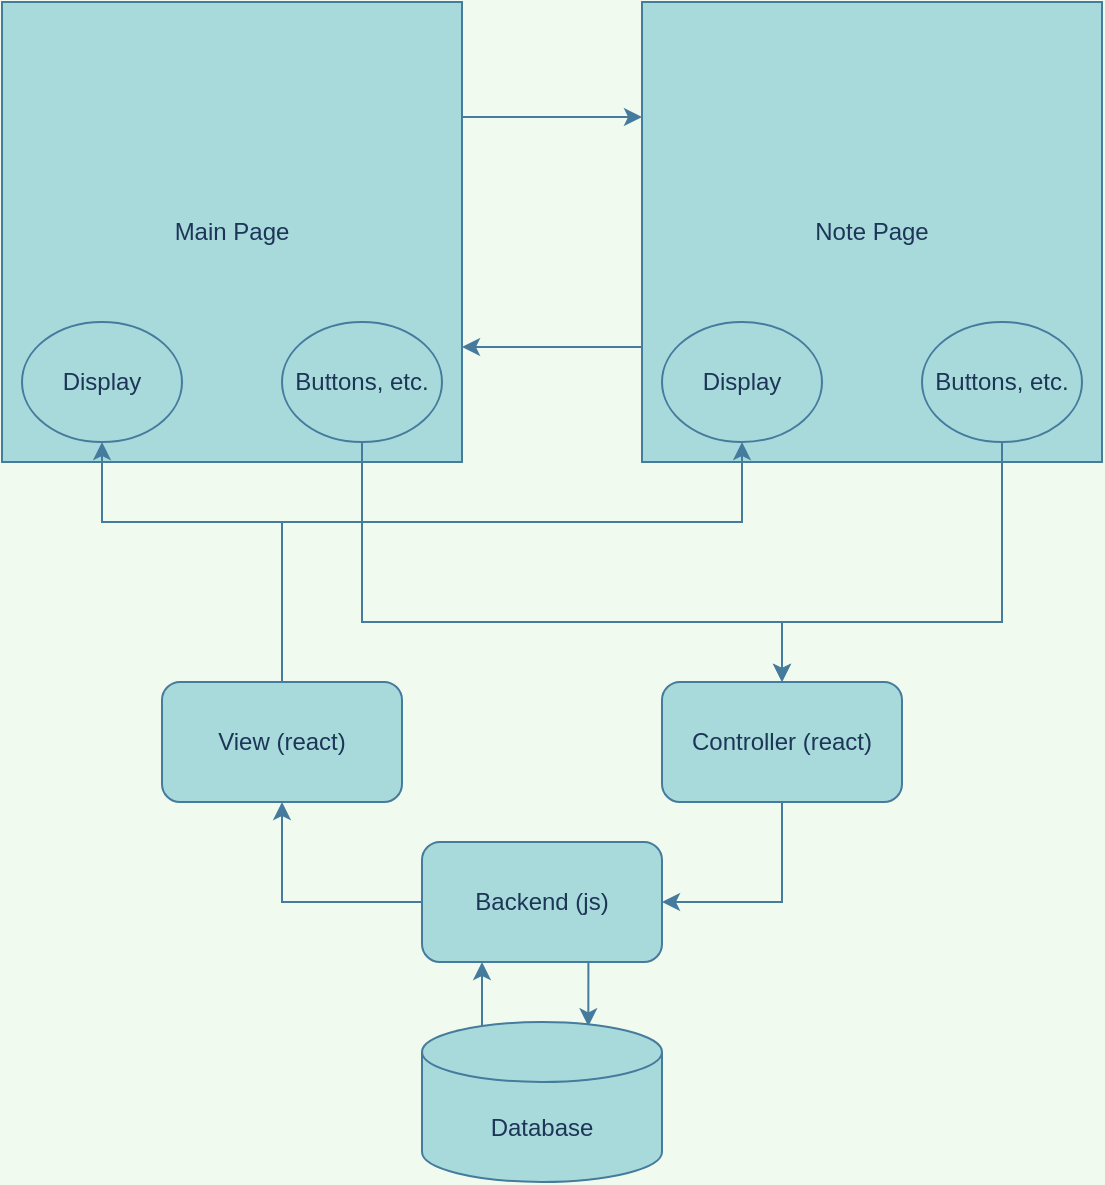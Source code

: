 <mxfile version="15.5.5" type="device"><diagram id="C5RBs43oDa-KdzZeNtuy" name="Page-1"><mxGraphModel dx="1221" dy="681" grid="1" gridSize="10" guides="1" tooltips="1" connect="1" arrows="1" fold="1" page="1" pageScale="1" pageWidth="827" pageHeight="1169" background="#F1FAEE" math="0" shadow="0"><root><mxCell id="WIyWlLk6GJQsqaUBKTNV-0"/><mxCell id="WIyWlLk6GJQsqaUBKTNV-1" parent="WIyWlLk6GJQsqaUBKTNV-0"/><mxCell id="moTigXBr0-3kJeovQSsk-21" style="edgeStyle=orthogonalEdgeStyle;rounded=0;orthogonalLoop=1;jettySize=auto;html=1;exitX=1;exitY=0.25;exitDx=0;exitDy=0;entryX=0;entryY=0.25;entryDx=0;entryDy=0;labelBackgroundColor=#F1FAEE;strokeColor=#457B9D;fontColor=#1D3557;" edge="1" parent="WIyWlLk6GJQsqaUBKTNV-1" source="moTigXBr0-3kJeovQSsk-0" target="moTigXBr0-3kJeovQSsk-2"><mxGeometry relative="1" as="geometry"/></mxCell><mxCell id="moTigXBr0-3kJeovQSsk-0" value="Main Page" style="whiteSpace=wrap;html=1;aspect=fixed;labelPosition=center;verticalLabelPosition=middle;align=center;verticalAlign=middle;fillColor=#A8DADC;strokeColor=#457B9D;fontColor=#1D3557;" vertex="1" parent="WIyWlLk6GJQsqaUBKTNV-1"><mxGeometry x="70" y="70" width="230" height="230" as="geometry"/></mxCell><mxCell id="moTigXBr0-3kJeovQSsk-22" style="edgeStyle=orthogonalEdgeStyle;rounded=0;orthogonalLoop=1;jettySize=auto;html=1;exitX=0;exitY=0.75;exitDx=0;exitDy=0;entryX=1;entryY=0.75;entryDx=0;entryDy=0;labelBackgroundColor=#F1FAEE;strokeColor=#457B9D;fontColor=#1D3557;" edge="1" parent="WIyWlLk6GJQsqaUBKTNV-1" source="moTigXBr0-3kJeovQSsk-2" target="moTigXBr0-3kJeovQSsk-0"><mxGeometry relative="1" as="geometry"/></mxCell><mxCell id="moTigXBr0-3kJeovQSsk-2" value="Note Page" style="whiteSpace=wrap;html=1;aspect=fixed;fillColor=#A8DADC;strokeColor=#457B9D;fontColor=#1D3557;" vertex="1" parent="WIyWlLk6GJQsqaUBKTNV-1"><mxGeometry x="390" y="70" width="230" height="230" as="geometry"/></mxCell><mxCell id="moTigXBr0-3kJeovQSsk-9" style="edgeStyle=orthogonalEdgeStyle;rounded=0;orthogonalLoop=1;jettySize=auto;html=1;entryX=0.5;entryY=1;entryDx=0;entryDy=0;labelBackgroundColor=#F1FAEE;strokeColor=#457B9D;fontColor=#1D3557;" edge="1" parent="WIyWlLk6GJQsqaUBKTNV-1" source="moTigXBr0-3kJeovQSsk-3" target="moTigXBr0-3kJeovQSsk-7"><mxGeometry relative="1" as="geometry"><Array as="points"><mxPoint x="210" y="330"/><mxPoint x="440" y="330"/></Array></mxGeometry></mxCell><mxCell id="moTigXBr0-3kJeovQSsk-29" style="edgeStyle=orthogonalEdgeStyle;rounded=0;orthogonalLoop=1;jettySize=auto;html=1;exitX=0.5;exitY=0;exitDx=0;exitDy=0;entryX=0.5;entryY=1;entryDx=0;entryDy=0;labelBackgroundColor=#F1FAEE;strokeColor=#457B9D;fontColor=#1D3557;" edge="1" parent="WIyWlLk6GJQsqaUBKTNV-1" source="moTigXBr0-3kJeovQSsk-3" target="moTigXBr0-3kJeovQSsk-25"><mxGeometry relative="1" as="geometry"><Array as="points"><mxPoint x="210" y="330"/><mxPoint x="120" y="330"/></Array></mxGeometry></mxCell><mxCell id="moTigXBr0-3kJeovQSsk-3" value="View (react)" style="rounded=1;whiteSpace=wrap;html=1;fillColor=#A8DADC;strokeColor=#457B9D;fontColor=#1D3557;" vertex="1" parent="WIyWlLk6GJQsqaUBKTNV-1"><mxGeometry x="150" y="410" width="120" height="60" as="geometry"/></mxCell><mxCell id="moTigXBr0-3kJeovQSsk-12" style="edgeStyle=orthogonalEdgeStyle;rounded=0;orthogonalLoop=1;jettySize=auto;html=1;exitX=0.5;exitY=1;exitDx=0;exitDy=0;entryX=1;entryY=0.5;entryDx=0;entryDy=0;labelBackgroundColor=#F1FAEE;strokeColor=#457B9D;fontColor=#1D3557;" edge="1" parent="WIyWlLk6GJQsqaUBKTNV-1" source="moTigXBr0-3kJeovQSsk-4" target="moTigXBr0-3kJeovQSsk-11"><mxGeometry relative="1" as="geometry"/></mxCell><mxCell id="moTigXBr0-3kJeovQSsk-4" value="Controller (react)" style="rounded=1;whiteSpace=wrap;html=1;fillColor=#A8DADC;strokeColor=#457B9D;fontColor=#1D3557;" vertex="1" parent="WIyWlLk6GJQsqaUBKTNV-1"><mxGeometry x="400" y="410" width="120" height="60" as="geometry"/></mxCell><mxCell id="moTigXBr0-3kJeovQSsk-7" value="Display" style="ellipse;whiteSpace=wrap;html=1;fillColor=#A8DADC;strokeColor=#457B9D;fontColor=#1D3557;" vertex="1" parent="WIyWlLk6GJQsqaUBKTNV-1"><mxGeometry x="400" y="230" width="80" height="60" as="geometry"/></mxCell><mxCell id="moTigXBr0-3kJeovQSsk-10" style="edgeStyle=orthogonalEdgeStyle;rounded=0;orthogonalLoop=1;jettySize=auto;html=1;exitX=0.5;exitY=1;exitDx=0;exitDy=0;entryX=0.5;entryY=0;entryDx=0;entryDy=0;labelBackgroundColor=#F1FAEE;strokeColor=#457B9D;fontColor=#1D3557;" edge="1" parent="WIyWlLk6GJQsqaUBKTNV-1" source="moTigXBr0-3kJeovQSsk-8" target="moTigXBr0-3kJeovQSsk-4"><mxGeometry relative="1" as="geometry"><Array as="points"><mxPoint x="570" y="380"/><mxPoint x="460" y="380"/></Array></mxGeometry></mxCell><mxCell id="moTigXBr0-3kJeovQSsk-8" value="Buttons, etc." style="ellipse;whiteSpace=wrap;html=1;fillColor=#A8DADC;strokeColor=#457B9D;fontColor=#1D3557;" vertex="1" parent="WIyWlLk6GJQsqaUBKTNV-1"><mxGeometry x="530" y="230" width="80" height="60" as="geometry"/></mxCell><mxCell id="moTigXBr0-3kJeovQSsk-13" style="edgeStyle=orthogonalEdgeStyle;rounded=0;orthogonalLoop=1;jettySize=auto;html=1;exitX=0;exitY=0.5;exitDx=0;exitDy=0;entryX=0.5;entryY=1;entryDx=0;entryDy=0;labelBackgroundColor=#F1FAEE;strokeColor=#457B9D;fontColor=#1D3557;" edge="1" parent="WIyWlLk6GJQsqaUBKTNV-1" source="moTigXBr0-3kJeovQSsk-11" target="moTigXBr0-3kJeovQSsk-3"><mxGeometry relative="1" as="geometry"/></mxCell><mxCell id="moTigXBr0-3kJeovQSsk-20" style="edgeStyle=orthogonalEdgeStyle;rounded=0;orthogonalLoop=1;jettySize=auto;html=1;exitX=0.75;exitY=1;exitDx=0;exitDy=0;entryX=0.693;entryY=0.027;entryDx=0;entryDy=0;entryPerimeter=0;labelBackgroundColor=#F1FAEE;strokeColor=#457B9D;fontColor=#1D3557;" edge="1" parent="WIyWlLk6GJQsqaUBKTNV-1" source="moTigXBr0-3kJeovQSsk-11" target="moTigXBr0-3kJeovQSsk-15"><mxGeometry relative="1" as="geometry"/></mxCell><mxCell id="moTigXBr0-3kJeovQSsk-11" value="Backend (js)" style="rounded=1;whiteSpace=wrap;html=1;fillColor=#A8DADC;strokeColor=#457B9D;fontColor=#1D3557;" vertex="1" parent="WIyWlLk6GJQsqaUBKTNV-1"><mxGeometry x="280" y="490" width="120" height="60" as="geometry"/></mxCell><mxCell id="moTigXBr0-3kJeovQSsk-18" style="edgeStyle=orthogonalEdgeStyle;rounded=0;orthogonalLoop=1;jettySize=auto;html=1;exitX=0.145;exitY=0;exitDx=0;exitDy=4.35;exitPerimeter=0;entryX=0.25;entryY=1;entryDx=0;entryDy=0;labelBackgroundColor=#F1FAEE;strokeColor=#457B9D;fontColor=#1D3557;" edge="1" parent="WIyWlLk6GJQsqaUBKTNV-1" source="moTigXBr0-3kJeovQSsk-15" target="moTigXBr0-3kJeovQSsk-11"><mxGeometry relative="1" as="geometry"/></mxCell><mxCell id="moTigXBr0-3kJeovQSsk-15" value="Database" style="shape=cylinder3;whiteSpace=wrap;html=1;boundedLbl=1;backgroundOutline=1;size=15;fillColor=#A8DADC;strokeColor=#457B9D;fontColor=#1D3557;" vertex="1" parent="WIyWlLk6GJQsqaUBKTNV-1"><mxGeometry x="280" y="580" width="120" height="80" as="geometry"/></mxCell><mxCell id="moTigXBr0-3kJeovQSsk-25" value="Display" style="ellipse;whiteSpace=wrap;html=1;fillColor=#A8DADC;strokeColor=#457B9D;fontColor=#1D3557;" vertex="1" parent="WIyWlLk6GJQsqaUBKTNV-1"><mxGeometry x="80" y="230" width="80" height="60" as="geometry"/></mxCell><mxCell id="moTigXBr0-3kJeovQSsk-28" style="edgeStyle=orthogonalEdgeStyle;rounded=0;orthogonalLoop=1;jettySize=auto;html=1;exitX=0.5;exitY=1;exitDx=0;exitDy=0;entryX=0.5;entryY=0;entryDx=0;entryDy=0;labelBackgroundColor=#F1FAEE;strokeColor=#457B9D;fontColor=#1D3557;" edge="1" parent="WIyWlLk6GJQsqaUBKTNV-1" source="moTigXBr0-3kJeovQSsk-26" target="moTigXBr0-3kJeovQSsk-4"><mxGeometry relative="1" as="geometry"><Array as="points"><mxPoint x="250" y="380"/><mxPoint x="460" y="380"/></Array></mxGeometry></mxCell><mxCell id="moTigXBr0-3kJeovQSsk-26" value="Buttons, etc." style="ellipse;whiteSpace=wrap;html=1;fillColor=#A8DADC;strokeColor=#457B9D;fontColor=#1D3557;" vertex="1" parent="WIyWlLk6GJQsqaUBKTNV-1"><mxGeometry x="210" y="230" width="80" height="60" as="geometry"/></mxCell></root></mxGraphModel></diagram></mxfile>